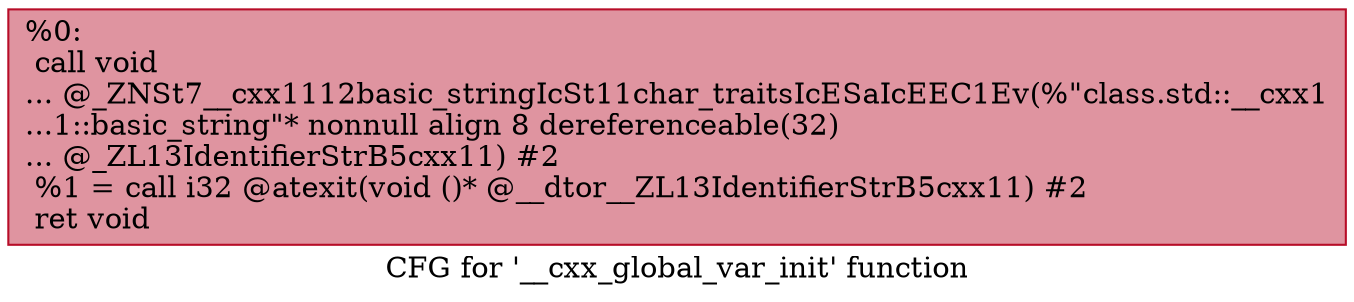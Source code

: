 digraph "CFG for '__cxx_global_var_init' function" {
	label="CFG for '__cxx_global_var_init' function";

	Node0x1b8fe98e9a0 [shape=record,color="#b70d28ff", style=filled, fillcolor="#b70d2870",label="{%0:\l  call void\l... @_ZNSt7__cxx1112basic_stringIcSt11char_traitsIcESaIcEEC1Ev(%\"class.std::__cxx1\l...1::basic_string\"* nonnull align 8 dereferenceable(32)\l... @_ZL13IdentifierStrB5cxx11) #2\l  %1 = call i32 @atexit(void ()* @__dtor__ZL13IdentifierStrB5cxx11) #2\l  ret void\l}"];
}
